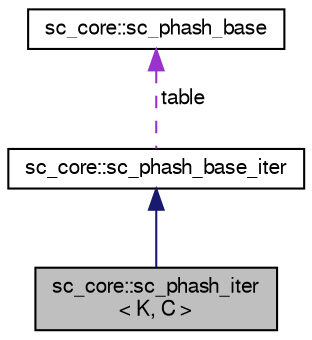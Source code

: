 digraph "sc_core::sc_phash_iter&lt; K, C &gt;"
{
  edge [fontname="FreeSans",fontsize="10",labelfontname="FreeSans",labelfontsize="10"];
  node [fontname="FreeSans",fontsize="10",shape=record];
  Node2 [label="sc_core::sc_phash_iter\l\< K, C \>",height=0.2,width=0.4,color="black", fillcolor="grey75", style="filled", fontcolor="black"];
  Node3 -> Node2 [dir="back",color="midnightblue",fontsize="10",style="solid",fontname="FreeSans"];
  Node3 [label="sc_core::sc_phash_base_iter",height=0.2,width=0.4,color="black", fillcolor="white", style="filled",URL="$a02044.html"];
  Node4 -> Node3 [dir="back",color="darkorchid3",fontsize="10",style="dashed",label=" table" ,fontname="FreeSans"];
  Node4 [label="sc_core::sc_phash_base",height=0.2,width=0.4,color="black", fillcolor="white", style="filled",URL="$a02040.html"];
}
